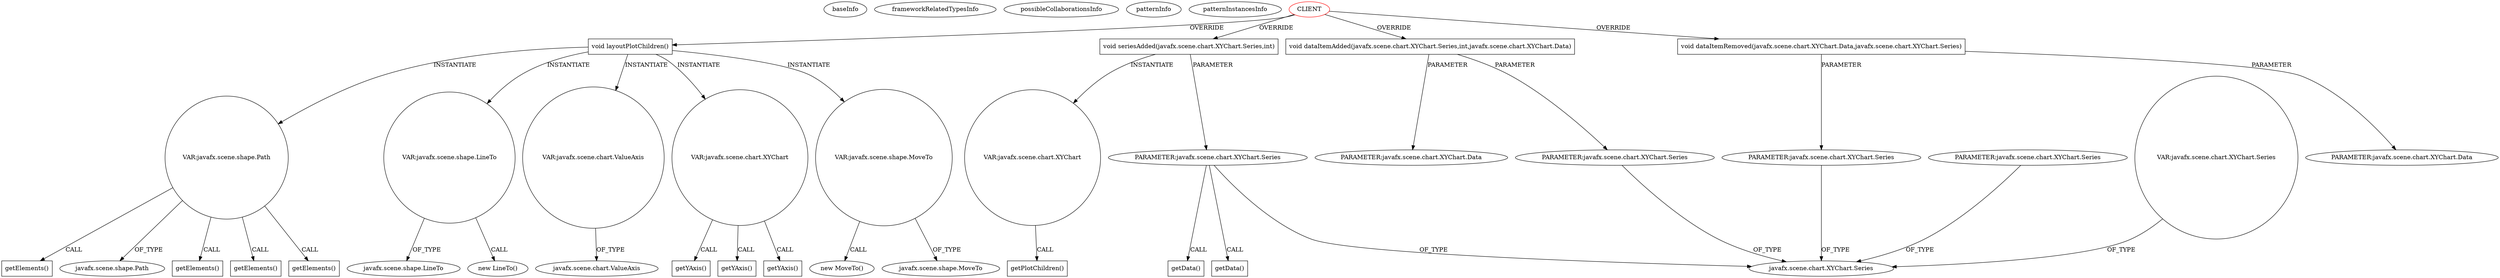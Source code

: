 digraph {
baseInfo[graphId=3689,category="pattern",isAnonymous=false,possibleRelation=false]
frameworkRelatedTypesInfo[]
possibleCollaborationsInfo[]
patternInfo[frequency=2.0,patternRootClient=0]
patternInstancesInfo[0="LichuanLu-ShunUI-FX~/LichuanLu-ShunUI-FX/ShunUI-FX-master/src/view/chart/StackedBarChart.java~StackedBarChart~811",1="TomaszKorecki-InvestorAssistant~/TomaszKorecki-InvestorAssistant/InvestorAssistant-master/Investor's assistant/src/investor/charts/CandleChart.java~CandleStickChart~1473"]
74[label="javafx.scene.shape.MoveTo",vertexType="FRAMEWORK_CLASS_TYPE",isFrameworkType=false]
73[label="VAR:javafx.scene.shape.MoveTo",vertexType="VARIABLE_EXPRESION",isFrameworkType=false,shape=circle]
72[label="new MoveTo()",vertexType="CONSTRUCTOR_CALL",isFrameworkType=false]
2[label="void layoutPlotChildren()",vertexType="OVERRIDING_METHOD_DECLARATION",isFrameworkType=false,shape=box]
0[label="CLIENT",vertexType="ROOT_CLIENT_CLASS_DECLARATION",isFrameworkType=false,color=red]
17[label="VAR:javafx.scene.shape.Path",vertexType="VARIABLE_EXPRESION",isFrameworkType=false,shape=circle]
93[label="void dataItemAdded(javafx.scene.chart.XYChart.Series,int,javafx.scene.chart.XYChart.Data)",vertexType="OVERRIDING_METHOD_DECLARATION",isFrameworkType=false,shape=box]
94[label="PARAMETER:javafx.scene.chart.XYChart.Series",vertexType="PARAMETER_DECLARATION",isFrameworkType=false]
106[label="void seriesAdded(javafx.scene.chart.XYChart.Series,int)",vertexType="OVERRIDING_METHOD_DECLARATION",isFrameworkType=false,shape=box]
107[label="PARAMETER:javafx.scene.chart.XYChart.Series",vertexType="PARAMETER_DECLARATION",isFrameworkType=false]
110[label="getData()",vertexType="INSIDE_CALL",isFrameworkType=false,shape=box]
112[label="getData()",vertexType="INSIDE_CALL",isFrameworkType=false,shape=box]
98[label="void dataItemRemoved(javafx.scene.chart.XYChart.Data,javafx.scene.chart.XYChart.Series)",vertexType="OVERRIDING_METHOD_DECLARATION",isFrameworkType=false,shape=box]
101[label="PARAMETER:javafx.scene.chart.XYChart.Series",vertexType="PARAMETER_DECLARATION",isFrameworkType=false]
19[label="javafx.scene.shape.Path",vertexType="FRAMEWORK_CLASS_TYPE",isFrameworkType=false]
99[label="PARAMETER:javafx.scene.chart.XYChart.Data",vertexType="PARAMETER_DECLARATION",isFrameworkType=false]
83[label="VAR:javafx.scene.shape.LineTo",vertexType="VARIABLE_EXPRESION",isFrameworkType=false,shape=circle]
82[label="new LineTo()",vertexType="CONSTRUCTOR_CALL",isFrameworkType=false]
84[label="javafx.scene.shape.LineTo",vertexType="FRAMEWORK_CLASS_TYPE",isFrameworkType=false]
96[label="PARAMETER:javafx.scene.chart.XYChart.Data",vertexType="PARAMETER_DECLARATION",isFrameworkType=false]
18[label="getElements()",vertexType="INSIDE_CALL",isFrameworkType=false,shape=box]
81[label="getElements()",vertexType="INSIDE_CALL",isFrameworkType=false,shape=box]
71[label="getElements()",vertexType="INSIDE_CALL",isFrameworkType=false,shape=box]
69[label="getElements()",vertexType="INSIDE_CALL",isFrameworkType=false,shape=box]
58[label="VAR:javafx.scene.chart.ValueAxis",vertexType="VARIABLE_EXPRESION",isFrameworkType=false,shape=circle]
60[label="javafx.scene.chart.ValueAxis",vertexType="FRAMEWORK_CLASS_TYPE",isFrameworkType=false]
14[label="javafx.scene.chart.XYChart.Series",vertexType="FRAMEWORK_CLASS_TYPE",isFrameworkType=false]
104[label="PARAMETER:javafx.scene.chart.XYChart.Series",vertexType="PARAMETER_DECLARATION",isFrameworkType=false]
130[label="VAR:javafx.scene.chart.XYChart.Series",vertexType="VARIABLE_EXPRESION",isFrameworkType=false,shape=circle]
113[label="VAR:javafx.scene.chart.XYChart",vertexType="VARIABLE_EXPRESION",isFrameworkType=false,shape=circle]
114[label="getPlotChildren()",vertexType="INSIDE_CALL",isFrameworkType=false,shape=box]
3[label="VAR:javafx.scene.chart.XYChart",vertexType="VARIABLE_EXPRESION",isFrameworkType=false,shape=circle]
79[label="getYAxis()",vertexType="INSIDE_CALL",isFrameworkType=false,shape=box]
31[label="getYAxis()",vertexType="INSIDE_CALL",isFrameworkType=false,shape=box]
48[label="getYAxis()",vertexType="INSIDE_CALL",isFrameworkType=false,shape=box]
17->81[label="CALL"]
107->112[label="CALL"]
107->14[label="OF_TYPE"]
93->96[label="PARAMETER"]
106->107[label="PARAMETER"]
104->14[label="OF_TYPE"]
2->17[label="INSTANTIATE"]
0->93[label="OVERRIDE"]
17->19[label="OF_TYPE"]
0->106[label="OVERRIDE"]
2->3[label="INSTANTIATE"]
0->2[label="OVERRIDE"]
17->18[label="CALL"]
113->114[label="CALL"]
3->31[label="CALL"]
101->14[label="OF_TYPE"]
94->14[label="OF_TYPE"]
58->60[label="OF_TYPE"]
106->113[label="INSTANTIATE"]
17->71[label="CALL"]
83->84[label="OF_TYPE"]
83->82[label="CALL"]
3->79[label="CALL"]
3->48[label="CALL"]
98->101[label="PARAMETER"]
2->83[label="INSTANTIATE"]
130->14[label="OF_TYPE"]
0->98[label="OVERRIDE"]
2->73[label="INSTANTIATE"]
73->72[label="CALL"]
93->94[label="PARAMETER"]
98->99[label="PARAMETER"]
73->74[label="OF_TYPE"]
2->58[label="INSTANTIATE"]
17->69[label="CALL"]
107->110[label="CALL"]
}
